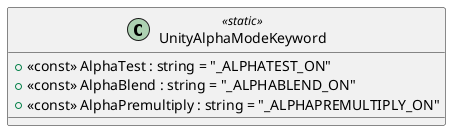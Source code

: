 @startuml
class UnityAlphaModeKeyword <<static>> {
    + <<const>> AlphaTest : string = "_ALPHATEST_ON"
    + <<const>> AlphaBlend : string = "_ALPHABLEND_ON"
    + <<const>> AlphaPremultiply : string = "_ALPHAPREMULTIPLY_ON"
}
@enduml
